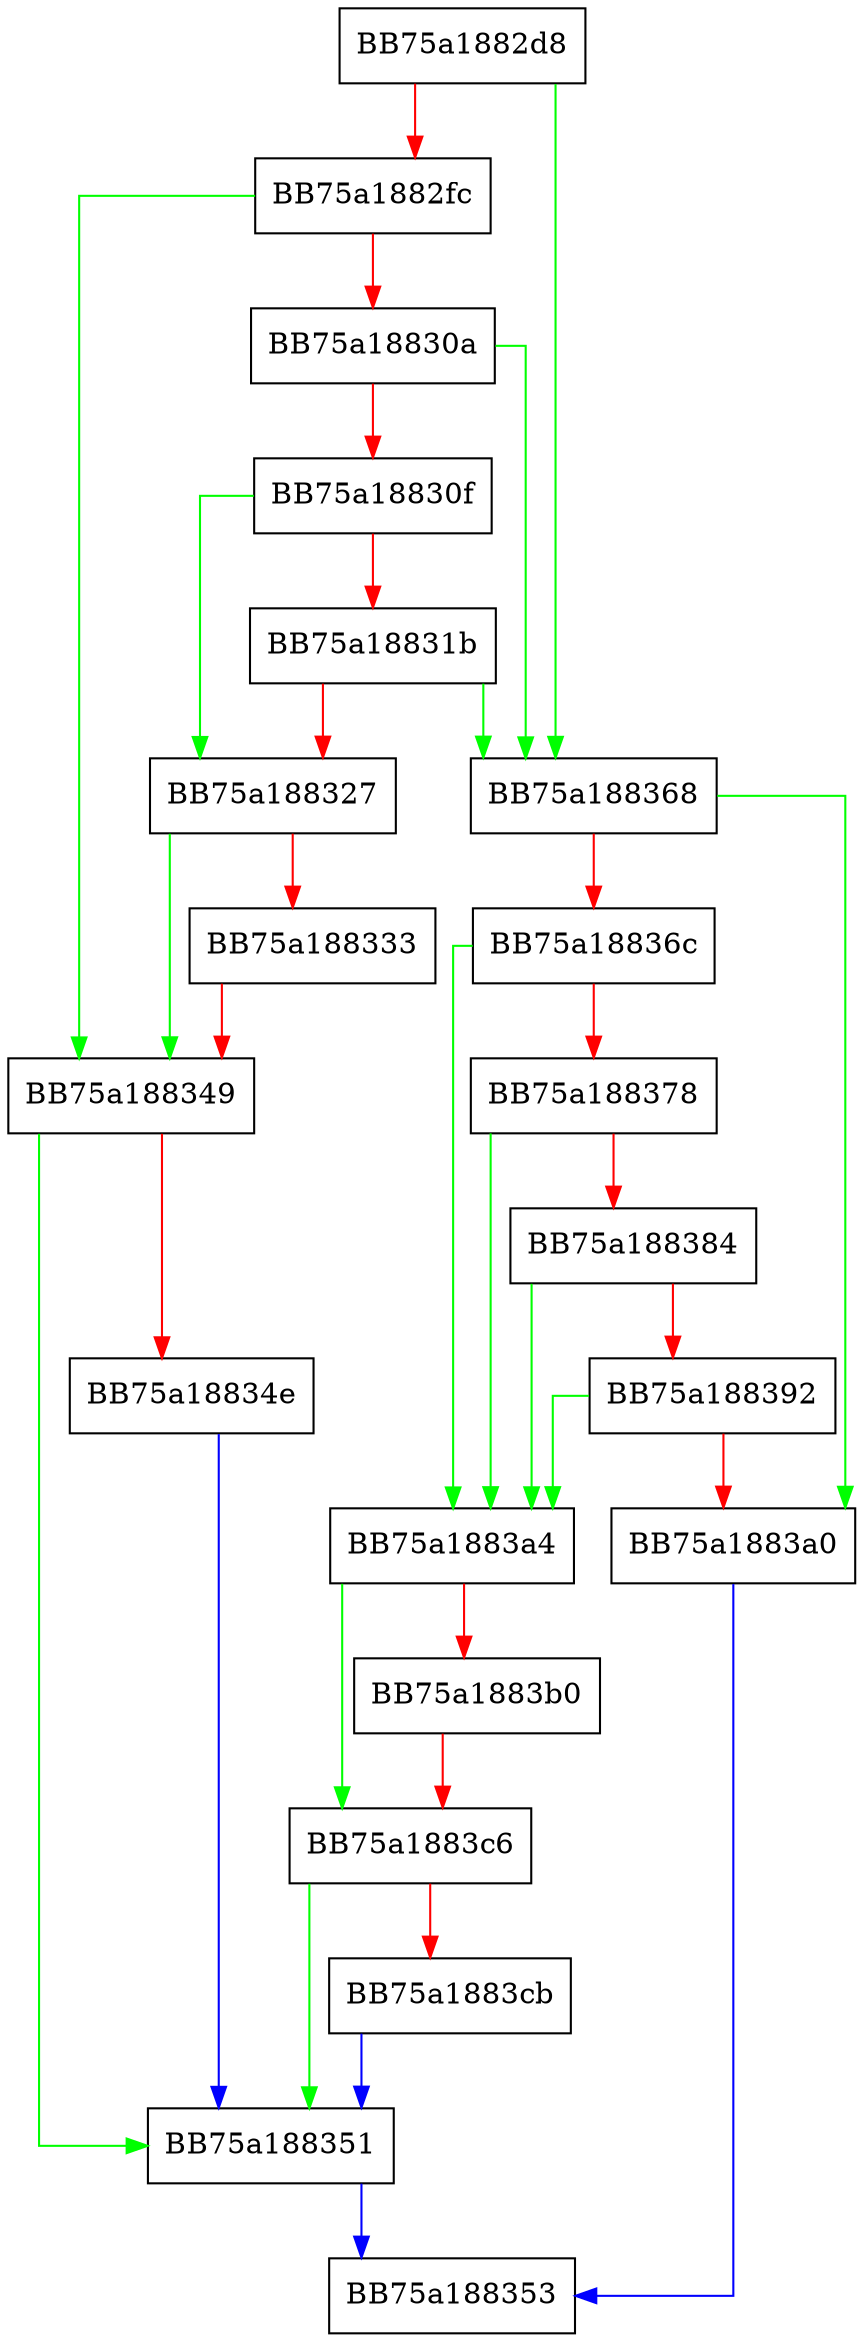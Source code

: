 digraph IsDisabledSignature {
  node [shape="box"];
  graph [splines=ortho];
  BB75a1882d8 -> BB75a188368 [color="green"];
  BB75a1882d8 -> BB75a1882fc [color="red"];
  BB75a1882fc -> BB75a188349 [color="green"];
  BB75a1882fc -> BB75a18830a [color="red"];
  BB75a18830a -> BB75a188368 [color="green"];
  BB75a18830a -> BB75a18830f [color="red"];
  BB75a18830f -> BB75a188327 [color="green"];
  BB75a18830f -> BB75a18831b [color="red"];
  BB75a18831b -> BB75a188368 [color="green"];
  BB75a18831b -> BB75a188327 [color="red"];
  BB75a188327 -> BB75a188349 [color="green"];
  BB75a188327 -> BB75a188333 [color="red"];
  BB75a188333 -> BB75a188349 [color="red"];
  BB75a188349 -> BB75a188351 [color="green"];
  BB75a188349 -> BB75a18834e [color="red"];
  BB75a18834e -> BB75a188351 [color="blue"];
  BB75a188351 -> BB75a188353 [color="blue"];
  BB75a188368 -> BB75a1883a0 [color="green"];
  BB75a188368 -> BB75a18836c [color="red"];
  BB75a18836c -> BB75a1883a4 [color="green"];
  BB75a18836c -> BB75a188378 [color="red"];
  BB75a188378 -> BB75a1883a4 [color="green"];
  BB75a188378 -> BB75a188384 [color="red"];
  BB75a188384 -> BB75a1883a4 [color="green"];
  BB75a188384 -> BB75a188392 [color="red"];
  BB75a188392 -> BB75a1883a4 [color="green"];
  BB75a188392 -> BB75a1883a0 [color="red"];
  BB75a1883a0 -> BB75a188353 [color="blue"];
  BB75a1883a4 -> BB75a1883c6 [color="green"];
  BB75a1883a4 -> BB75a1883b0 [color="red"];
  BB75a1883b0 -> BB75a1883c6 [color="red"];
  BB75a1883c6 -> BB75a188351 [color="green"];
  BB75a1883c6 -> BB75a1883cb [color="red"];
  BB75a1883cb -> BB75a188351 [color="blue"];
}